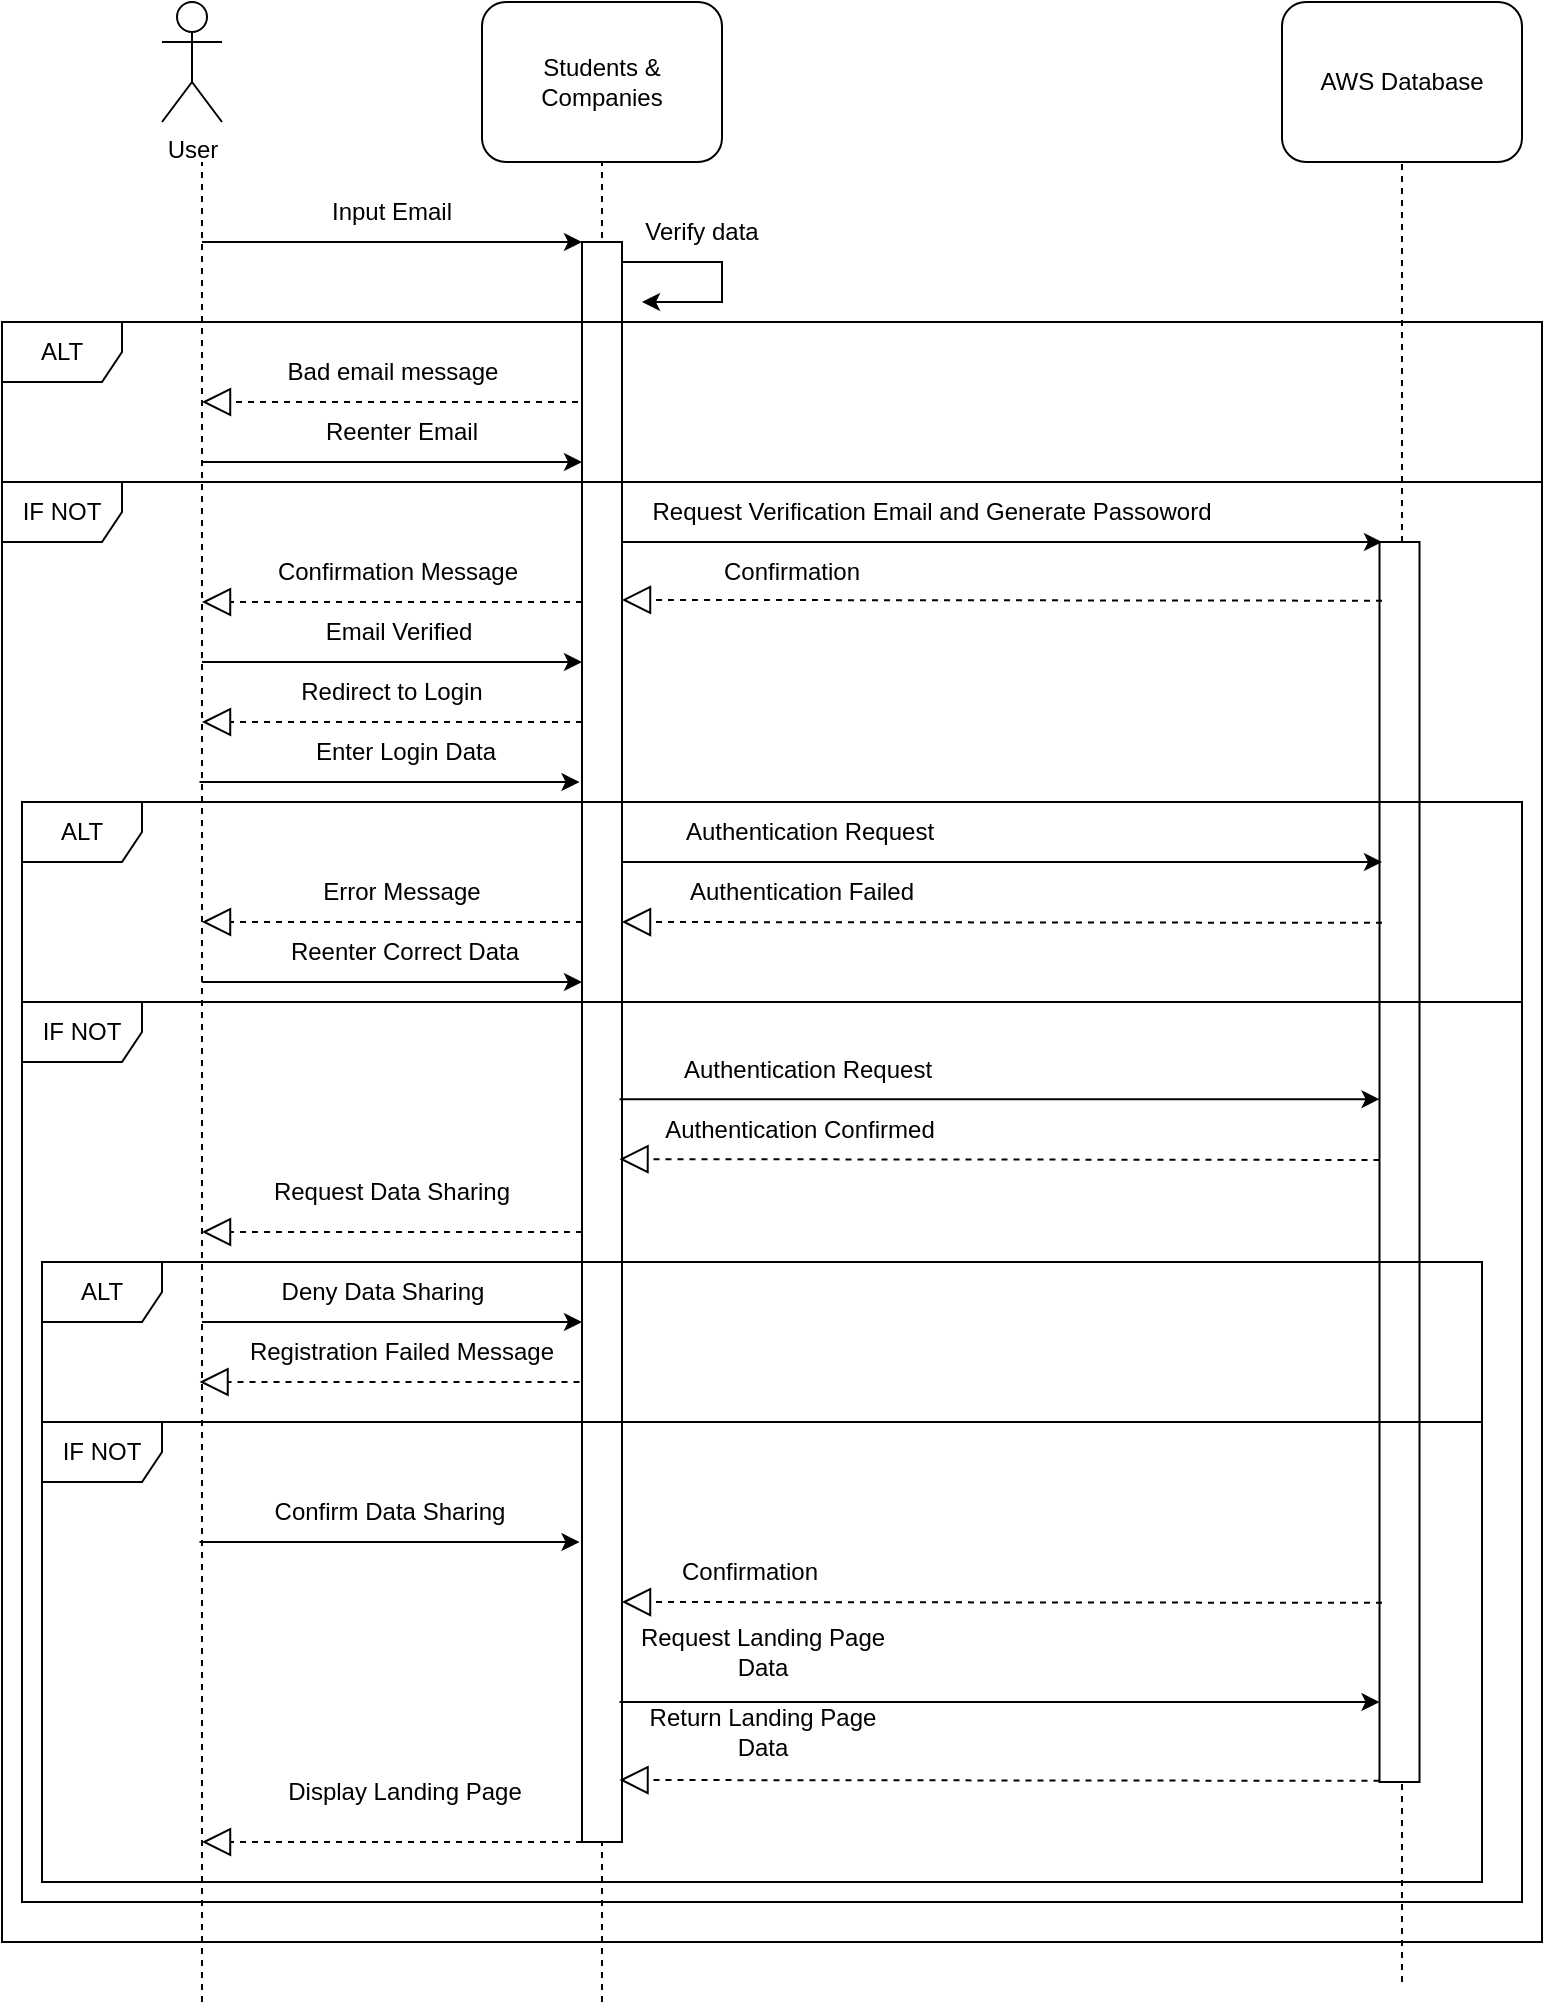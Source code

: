 <mxfile version="25.0.3">
  <diagram name="Page-1" id="13e1069c-82ec-6db2-03f1-153e76fe0fe0">
    <mxGraphModel dx="2234" dy="559" grid="1" gridSize="10" guides="1" tooltips="1" connect="1" arrows="1" fold="1" page="1" pageScale="1" pageWidth="1100" pageHeight="850" background="none" math="0" shadow="0">
      <root>
        <mxCell id="0" />
        <mxCell id="1" parent="0" />
        <mxCell id="ln-Szk9AGflIyGVg6pl5-1" value="&lt;div&gt;User&lt;/div&gt;" style="shape=umlActor;verticalLabelPosition=bottom;verticalAlign=top;html=1;outlineConnect=0;" parent="1" vertex="1">
          <mxGeometry x="40" y="20" width="30" height="60" as="geometry" />
        </mxCell>
        <mxCell id="ln-Szk9AGflIyGVg6pl5-2" value="&lt;div&gt;Students &amp;amp; Companies&lt;/div&gt;" style="rounded=1;whiteSpace=wrap;html=1;" parent="1" vertex="1">
          <mxGeometry x="200" y="20" width="120" height="80" as="geometry" />
        </mxCell>
        <mxCell id="ln-Szk9AGflIyGVg6pl5-4" value="AWS Database" style="rounded=1;whiteSpace=wrap;html=1;" parent="1" vertex="1">
          <mxGeometry x="600" y="20" width="120" height="80" as="geometry" />
        </mxCell>
        <mxCell id="ln-Szk9AGflIyGVg6pl5-5" value="" style="endArrow=none;dashed=1;html=1;rounded=0;" parent="1" edge="1">
          <mxGeometry width="50" height="50" relative="1" as="geometry">
            <mxPoint x="60" y="1020" as="sourcePoint" />
            <mxPoint x="60" y="100" as="targetPoint" />
          </mxGeometry>
        </mxCell>
        <mxCell id="ln-Szk9AGflIyGVg6pl5-8" value="" style="endArrow=none;dashed=1;html=1;rounded=0;entryX=0.5;entryY=1;entryDx=0;entryDy=0;" parent="1" target="ln-Szk9AGflIyGVg6pl5-4" edge="1">
          <mxGeometry width="50" height="50" relative="1" as="geometry">
            <mxPoint x="660" y="1010" as="sourcePoint" />
            <mxPoint x="659" y="210" as="targetPoint" />
          </mxGeometry>
        </mxCell>
        <mxCell id="ln-Szk9AGflIyGVg6pl5-10" value="" style="endArrow=none;dashed=1;html=1;rounded=0;entryX=0.5;entryY=1;entryDx=0;entryDy=0;" parent="1" target="ln-Szk9AGflIyGVg6pl5-2" edge="1">
          <mxGeometry width="50" height="50" relative="1" as="geometry">
            <mxPoint x="260" y="1020" as="sourcePoint" />
            <mxPoint x="260" y="250" as="targetPoint" />
          </mxGeometry>
        </mxCell>
        <mxCell id="ln-Szk9AGflIyGVg6pl5-18" value="" style="endArrow=classic;html=1;rounded=0;entryX=0;entryY=0;entryDx=0;entryDy=0;" parent="1" target="ln-Szk9AGflIyGVg6pl5-20" edge="1">
          <mxGeometry width="50" height="50" relative="1" as="geometry">
            <mxPoint x="60" y="140" as="sourcePoint" />
            <mxPoint x="210" y="160" as="targetPoint" />
          </mxGeometry>
        </mxCell>
        <mxCell id="ln-Szk9AGflIyGVg6pl5-19" value="Input Email" style="text;html=1;align=center;verticalAlign=middle;whiteSpace=wrap;rounded=0;" parent="1" vertex="1">
          <mxGeometry x="120" y="110" width="70" height="30" as="geometry" />
        </mxCell>
        <mxCell id="ln-Szk9AGflIyGVg6pl5-21" value="" style="endArrow=classic;html=1;rounded=0;" parent="1" edge="1">
          <mxGeometry width="50" height="50" relative="1" as="geometry">
            <mxPoint x="270" y="150" as="sourcePoint" />
            <mxPoint x="280" y="170" as="targetPoint" />
            <Array as="points">
              <mxPoint x="320" y="150" />
              <mxPoint x="320" y="170" />
            </Array>
          </mxGeometry>
        </mxCell>
        <mxCell id="ln-Szk9AGflIyGVg6pl5-22" value="Verify data" style="text;html=1;align=center;verticalAlign=middle;whiteSpace=wrap;rounded=0;" parent="1" vertex="1">
          <mxGeometry x="280" y="120" width="60" height="30" as="geometry" />
        </mxCell>
        <mxCell id="ln-Szk9AGflIyGVg6pl5-26" value="" style="endArrow=block;dashed=1;endFill=0;endSize=12;html=1;rounded=0;" parent="1" edge="1">
          <mxGeometry width="160" relative="1" as="geometry">
            <mxPoint x="260" y="220" as="sourcePoint" />
            <mxPoint x="60" y="220" as="targetPoint" />
          </mxGeometry>
        </mxCell>
        <mxCell id="ln-Szk9AGflIyGVg6pl5-27" value="Bad email message" style="text;html=1;align=center;verticalAlign=middle;whiteSpace=wrap;rounded=0;" parent="1" vertex="1">
          <mxGeometry x="97.5" y="190" width="115" height="30" as="geometry" />
        </mxCell>
        <mxCell id="ln-Szk9AGflIyGVg6pl5-28" value="" style="endArrow=classic;html=1;rounded=0;entryX=0;entryY=0;entryDx=0;entryDy=0;" parent="1" edge="1">
          <mxGeometry width="50" height="50" relative="1" as="geometry">
            <mxPoint x="60" y="250" as="sourcePoint" />
            <mxPoint x="250" y="250" as="targetPoint" />
          </mxGeometry>
        </mxCell>
        <mxCell id="ln-Szk9AGflIyGVg6pl5-29" value="Reenter Email" style="text;html=1;align=center;verticalAlign=middle;whiteSpace=wrap;rounded=0;" parent="1" vertex="1">
          <mxGeometry x="120" y="220" width="80" height="30" as="geometry" />
        </mxCell>
        <mxCell id="ln-Szk9AGflIyGVg6pl5-41" value="" style="endArrow=block;dashed=1;endFill=0;endSize=12;html=1;rounded=0;" parent="1" edge="1">
          <mxGeometry width="160" relative="1" as="geometry">
            <mxPoint x="250" y="320" as="sourcePoint" />
            <mxPoint x="60" y="320" as="targetPoint" />
          </mxGeometry>
        </mxCell>
        <mxCell id="ln-Szk9AGflIyGVg6pl5-42" value="Confirmation Message" style="text;html=1;align=center;verticalAlign=middle;whiteSpace=wrap;rounded=0;" parent="1" vertex="1">
          <mxGeometry x="96.25" y="290" width="123.75" height="30" as="geometry" />
        </mxCell>
        <mxCell id="ln-Szk9AGflIyGVg6pl5-43" value="" style="endArrow=classic;html=1;rounded=0;entryX=0;entryY=0;entryDx=0;entryDy=0;" parent="1" edge="1">
          <mxGeometry width="50" height="50" relative="1" as="geometry">
            <mxPoint x="60" y="350" as="sourcePoint" />
            <mxPoint x="250" y="350" as="targetPoint" />
          </mxGeometry>
        </mxCell>
        <mxCell id="ln-Szk9AGflIyGVg6pl5-44" value="Email Verified" style="text;html=1;align=center;verticalAlign=middle;whiteSpace=wrap;rounded=0;" parent="1" vertex="1">
          <mxGeometry x="112.5" y="320" width="91.25" height="30" as="geometry" />
        </mxCell>
        <mxCell id="ln-Szk9AGflIyGVg6pl5-20" value="" style="rounded=0;whiteSpace=wrap;html=1;" parent="1" vertex="1">
          <mxGeometry x="250" y="140" width="20" height="800" as="geometry" />
        </mxCell>
        <mxCell id="ln-Szk9AGflIyGVg6pl5-50" value="" style="endArrow=block;dashed=1;endFill=0;endSize=12;html=1;rounded=0;" parent="1" edge="1">
          <mxGeometry width="160" relative="1" as="geometry">
            <mxPoint x="250" y="635" as="sourcePoint" />
            <mxPoint x="60" y="635" as="targetPoint" />
          </mxGeometry>
        </mxCell>
        <mxCell id="ln-Szk9AGflIyGVg6pl5-51" value="Request Data Sharing" style="text;html=1;align=center;verticalAlign=middle;whiteSpace=wrap;rounded=0;" parent="1" vertex="1">
          <mxGeometry x="91.25" y="600" width="127.5" height="30" as="geometry" />
        </mxCell>
        <mxCell id="ln-Szk9AGflIyGVg6pl5-52" value="" style="endArrow=classic;html=1;rounded=0;entryX=0;entryY=0;entryDx=0;entryDy=0;" parent="1" edge="1">
          <mxGeometry width="50" height="50" relative="1" as="geometry">
            <mxPoint x="58.75" y="790" as="sourcePoint" />
            <mxPoint x="248.75" y="790" as="targetPoint" />
          </mxGeometry>
        </mxCell>
        <mxCell id="ln-Szk9AGflIyGVg6pl5-53" value="Confirm Data Sharing" style="text;html=1;align=center;verticalAlign=middle;whiteSpace=wrap;rounded=0;" parent="1" vertex="1">
          <mxGeometry x="93.75" y="760" width="120" height="30" as="geometry" />
        </mxCell>
        <mxCell id="ln-Szk9AGflIyGVg6pl5-54" value="" style="rounded=0;whiteSpace=wrap;html=1;" parent="1" vertex="1">
          <mxGeometry x="648.75" y="290" width="20" height="620" as="geometry" />
        </mxCell>
        <mxCell id="ln-Szk9AGflIyGVg6pl5-57" value="" style="endArrow=block;dashed=1;endFill=0;endSize=12;html=1;rounded=0;" parent="1" edge="1">
          <mxGeometry width="160" relative="1" as="geometry">
            <mxPoint x="650" y="820.41" as="sourcePoint" />
            <mxPoint x="270" y="820" as="targetPoint" />
          </mxGeometry>
        </mxCell>
        <mxCell id="ln-Szk9AGflIyGVg6pl5-58" value="Confirmation" style="text;html=1;align=center;verticalAlign=middle;whiteSpace=wrap;rounded=0;" parent="1" vertex="1">
          <mxGeometry x="270" y="790" width="127.5" height="30" as="geometry" />
        </mxCell>
        <mxCell id="ln-Szk9AGflIyGVg6pl5-59" value="" style="endArrow=classic;html=1;rounded=0;entryX=0;entryY=0;entryDx=0;entryDy=0;" parent="1" edge="1">
          <mxGeometry width="50" height="50" relative="1" as="geometry">
            <mxPoint x="268.75" y="870" as="sourcePoint" />
            <mxPoint x="648.75" y="870" as="targetPoint" />
          </mxGeometry>
        </mxCell>
        <mxCell id="ln-Szk9AGflIyGVg6pl5-60" value="Request Landing Page Data" style="text;html=1;align=center;verticalAlign=middle;whiteSpace=wrap;rounded=0;" parent="1" vertex="1">
          <mxGeometry x="273.75" y="830" width="132.5" height="30" as="geometry" />
        </mxCell>
        <mxCell id="ln-Szk9AGflIyGVg6pl5-61" value="" style="endArrow=block;dashed=1;endFill=0;endSize=12;html=1;rounded=0;" parent="1" edge="1">
          <mxGeometry width="160" relative="1" as="geometry">
            <mxPoint x="648.75" y="909.41" as="sourcePoint" />
            <mxPoint x="268.75" y="909" as="targetPoint" />
          </mxGeometry>
        </mxCell>
        <mxCell id="ln-Szk9AGflIyGVg6pl5-62" value="&lt;div&gt;Return Landing Page Data&lt;/div&gt;" style="text;html=1;align=center;verticalAlign=middle;whiteSpace=wrap;rounded=0;" parent="1" vertex="1">
          <mxGeometry x="273.75" y="870" width="132.5" height="30" as="geometry" />
        </mxCell>
        <mxCell id="ln-Szk9AGflIyGVg6pl5-63" value="" style="endArrow=block;dashed=1;endFill=0;endSize=12;html=1;rounded=0;" parent="1" edge="1">
          <mxGeometry width="160" relative="1" as="geometry">
            <mxPoint x="250" y="940" as="sourcePoint" />
            <mxPoint x="60" y="940" as="targetPoint" />
          </mxGeometry>
        </mxCell>
        <mxCell id="ln-Szk9AGflIyGVg6pl5-64" value="Display Landing Page" style="text;html=1;align=center;verticalAlign=middle;whiteSpace=wrap;rounded=0;" parent="1" vertex="1">
          <mxGeometry x="98.75" y="900" width="125" height="30" as="geometry" />
        </mxCell>
        <mxCell id="ln-Szk9AGflIyGVg6pl5-65" value="ALT" style="shape=umlFrame;whiteSpace=wrap;html=1;pointerEvents=0;" parent="1" vertex="1">
          <mxGeometry x="-40" y="180" width="770" height="80" as="geometry" />
        </mxCell>
        <mxCell id="ln-Szk9AGflIyGVg6pl5-68" value="IF NOT" style="shape=umlFrame;whiteSpace=wrap;html=1;pointerEvents=0;" parent="1" vertex="1">
          <mxGeometry x="-40" y="260" width="770" height="730" as="geometry" />
        </mxCell>
        <mxCell id="ln-Szk9AGflIyGVg6pl5-72" value="" style="endArrow=classic;html=1;rounded=0;entryX=0;entryY=0;entryDx=0;entryDy=0;" parent="1" edge="1">
          <mxGeometry width="50" height="50" relative="1" as="geometry">
            <mxPoint x="60" y="510" as="sourcePoint" />
            <mxPoint x="250" y="510" as="targetPoint" />
          </mxGeometry>
        </mxCell>
        <mxCell id="ln-Szk9AGflIyGVg6pl5-73" value="Reenter Correct Data" style="text;html=1;align=center;verticalAlign=middle;whiteSpace=wrap;rounded=0;" parent="1" vertex="1">
          <mxGeometry x="98.75" y="480" width="125" height="30" as="geometry" />
        </mxCell>
        <mxCell id="ln-Szk9AGflIyGVg6pl5-74" value="ALT" style="shape=umlFrame;whiteSpace=wrap;html=1;pointerEvents=0;" parent="1" vertex="1">
          <mxGeometry x="-30" y="420" width="750" height="100" as="geometry" />
        </mxCell>
        <mxCell id="ln-Szk9AGflIyGVg6pl5-75" value="IF NOT" style="shape=umlFrame;whiteSpace=wrap;html=1;pointerEvents=0;" parent="1" vertex="1">
          <mxGeometry x="-30" y="520" width="750" height="450" as="geometry" />
        </mxCell>
        <mxCell id="ln-Szk9AGflIyGVg6pl5-79" value="" style="endArrow=classic;html=1;rounded=0;entryX=0;entryY=0;entryDx=0;entryDy=0;" parent="1" edge="1">
          <mxGeometry width="50" height="50" relative="1" as="geometry">
            <mxPoint x="60" y="680" as="sourcePoint" />
            <mxPoint x="250" y="680" as="targetPoint" />
          </mxGeometry>
        </mxCell>
        <mxCell id="ln-Szk9AGflIyGVg6pl5-80" value="Deny Data Sharing" style="text;html=1;align=center;verticalAlign=middle;whiteSpace=wrap;rounded=0;" parent="1" vertex="1">
          <mxGeometry x="87.5" y="650" width="125" height="30" as="geometry" />
        </mxCell>
        <mxCell id="ln-Szk9AGflIyGVg6pl5-81" value="" style="endArrow=block;dashed=1;endFill=0;endSize=12;html=1;rounded=0;" parent="1" edge="1">
          <mxGeometry width="160" relative="1" as="geometry">
            <mxPoint x="248.75" y="710" as="sourcePoint" />
            <mxPoint x="58.75" y="710" as="targetPoint" />
          </mxGeometry>
        </mxCell>
        <mxCell id="ln-Szk9AGflIyGVg6pl5-82" value="Registration Failed Message" style="text;html=1;align=center;verticalAlign=middle;whiteSpace=wrap;rounded=0;" parent="1" vertex="1">
          <mxGeometry x="76.25" y="680" width="167.5" height="30" as="geometry" />
        </mxCell>
        <mxCell id="ln-Szk9AGflIyGVg6pl5-83" value="ALT" style="shape=umlFrame;whiteSpace=wrap;html=1;pointerEvents=0;" parent="1" vertex="1">
          <mxGeometry x="-20" y="650" width="720" height="80" as="geometry" />
        </mxCell>
        <mxCell id="ln-Szk9AGflIyGVg6pl5-84" value="IF NOT" style="shape=umlFrame;whiteSpace=wrap;html=1;pointerEvents=0;" parent="1" vertex="1">
          <mxGeometry x="-20" y="730" width="720" height="230" as="geometry" />
        </mxCell>
        <mxCell id="AzrbvuX2ZgRUmVUoGmSy-1" value="" style="endArrow=block;dashed=1;endFill=0;endSize=12;html=1;rounded=0;" parent="1" edge="1">
          <mxGeometry width="160" relative="1" as="geometry">
            <mxPoint x="250" y="380" as="sourcePoint" />
            <mxPoint x="60" y="380" as="targetPoint" />
          </mxGeometry>
        </mxCell>
        <mxCell id="AzrbvuX2ZgRUmVUoGmSy-2" value="Redirect to Login" style="text;html=1;align=center;verticalAlign=middle;whiteSpace=wrap;rounded=0;" parent="1" vertex="1">
          <mxGeometry x="93.13" y="350" width="123.75" height="30" as="geometry" />
        </mxCell>
        <mxCell id="AzrbvuX2ZgRUmVUoGmSy-3" value="" style="endArrow=classic;html=1;rounded=0;entryX=0;entryY=0;entryDx=0;entryDy=0;" parent="1" edge="1">
          <mxGeometry width="50" height="50" relative="1" as="geometry">
            <mxPoint x="58.75" y="410" as="sourcePoint" />
            <mxPoint x="248.75" y="410" as="targetPoint" />
          </mxGeometry>
        </mxCell>
        <mxCell id="AzrbvuX2ZgRUmVUoGmSy-4" value="Enter Login Data" style="text;html=1;align=center;verticalAlign=middle;whiteSpace=wrap;rounded=0;" parent="1" vertex="1">
          <mxGeometry x="107.5" y="380" width="107.5" height="30" as="geometry" />
        </mxCell>
        <mxCell id="AzrbvuX2ZgRUmVUoGmSy-5" value="" style="endArrow=classic;html=1;rounded=0;entryX=0;entryY=0;entryDx=0;entryDy=0;" parent="1" edge="1">
          <mxGeometry width="50" height="50" relative="1" as="geometry">
            <mxPoint x="270" y="290" as="sourcePoint" />
            <mxPoint x="650" y="290" as="targetPoint" />
          </mxGeometry>
        </mxCell>
        <mxCell id="AzrbvuX2ZgRUmVUoGmSy-6" value="Request Verification Email and Generate Passoword" style="text;html=1;align=center;verticalAlign=middle;whiteSpace=wrap;rounded=0;" parent="1" vertex="1">
          <mxGeometry x="280" y="260" width="290" height="30" as="geometry" />
        </mxCell>
        <mxCell id="AzrbvuX2ZgRUmVUoGmSy-7" value="" style="endArrow=block;dashed=1;endFill=0;endSize=12;html=1;rounded=0;" parent="1" edge="1">
          <mxGeometry width="160" relative="1" as="geometry">
            <mxPoint x="650" y="319.36" as="sourcePoint" />
            <mxPoint x="270" y="318.95" as="targetPoint" />
          </mxGeometry>
        </mxCell>
        <mxCell id="AzrbvuX2ZgRUmVUoGmSy-8" value="Confirmation" style="text;html=1;align=center;verticalAlign=middle;whiteSpace=wrap;rounded=0;" parent="1" vertex="1">
          <mxGeometry x="280" y="290" width="150" height="30" as="geometry" />
        </mxCell>
        <mxCell id="AzrbvuX2ZgRUmVUoGmSy-9" value="" style="endArrow=block;dashed=1;endFill=0;endSize=12;html=1;rounded=0;" parent="1" edge="1">
          <mxGeometry width="160" relative="1" as="geometry">
            <mxPoint x="250" y="480" as="sourcePoint" />
            <mxPoint x="60" y="480" as="targetPoint" />
          </mxGeometry>
        </mxCell>
        <mxCell id="AzrbvuX2ZgRUmVUoGmSy-11" value="" style="endArrow=classic;html=1;rounded=0;entryX=0;entryY=0;entryDx=0;entryDy=0;" parent="1" edge="1">
          <mxGeometry width="50" height="50" relative="1" as="geometry">
            <mxPoint x="270" y="450" as="sourcePoint" />
            <mxPoint x="650" y="450" as="targetPoint" />
          </mxGeometry>
        </mxCell>
        <mxCell id="AzrbvuX2ZgRUmVUoGmSy-12" value="Authentication Request" style="text;html=1;align=center;verticalAlign=middle;whiteSpace=wrap;rounded=0;" parent="1" vertex="1">
          <mxGeometry x="288.75" y="420" width="150" height="30" as="geometry" />
        </mxCell>
        <mxCell id="AzrbvuX2ZgRUmVUoGmSy-13" value="" style="endArrow=block;dashed=1;endFill=0;endSize=12;html=1;rounded=0;" parent="1" edge="1">
          <mxGeometry width="160" relative="1" as="geometry">
            <mxPoint x="650" y="480.41" as="sourcePoint" />
            <mxPoint x="270" y="480" as="targetPoint" />
          </mxGeometry>
        </mxCell>
        <mxCell id="AzrbvuX2ZgRUmVUoGmSy-14" value="Authentication Failed" style="text;html=1;align=center;verticalAlign=middle;whiteSpace=wrap;rounded=0;" parent="1" vertex="1">
          <mxGeometry x="285" y="450" width="150" height="30" as="geometry" />
        </mxCell>
        <mxCell id="AzrbvuX2ZgRUmVUoGmSy-15" value="Error Message" style="text;html=1;align=center;verticalAlign=middle;whiteSpace=wrap;rounded=0;" parent="1" vertex="1">
          <mxGeometry x="85" y="450" width="150" height="30" as="geometry" />
        </mxCell>
        <mxCell id="sn7gj-G19lsIhyRGJPzt-1" value="" style="endArrow=classic;html=1;rounded=0;entryX=0;entryY=0;entryDx=0;entryDy=0;" edge="1" parent="1">
          <mxGeometry width="50" height="50" relative="1" as="geometry">
            <mxPoint x="268.75" y="568.57" as="sourcePoint" />
            <mxPoint x="648.75" y="568.57" as="targetPoint" />
          </mxGeometry>
        </mxCell>
        <mxCell id="sn7gj-G19lsIhyRGJPzt-2" value="Authentication Request" style="text;html=1;align=center;verticalAlign=middle;whiteSpace=wrap;rounded=0;" vertex="1" parent="1">
          <mxGeometry x="287.5" y="538.57" width="150" height="30" as="geometry" />
        </mxCell>
        <mxCell id="sn7gj-G19lsIhyRGJPzt-3" value="" style="endArrow=block;dashed=1;endFill=0;endSize=12;html=1;rounded=0;" edge="1" parent="1">
          <mxGeometry width="160" relative="1" as="geometry">
            <mxPoint x="648.75" y="598.98" as="sourcePoint" />
            <mxPoint x="268.75" y="598.57" as="targetPoint" />
          </mxGeometry>
        </mxCell>
        <mxCell id="sn7gj-G19lsIhyRGJPzt-4" value="Authentication Confirmed" style="text;html=1;align=center;verticalAlign=middle;whiteSpace=wrap;rounded=0;" vertex="1" parent="1">
          <mxGeometry x="283.75" y="568.57" width="150" height="30" as="geometry" />
        </mxCell>
      </root>
    </mxGraphModel>
  </diagram>
</mxfile>
